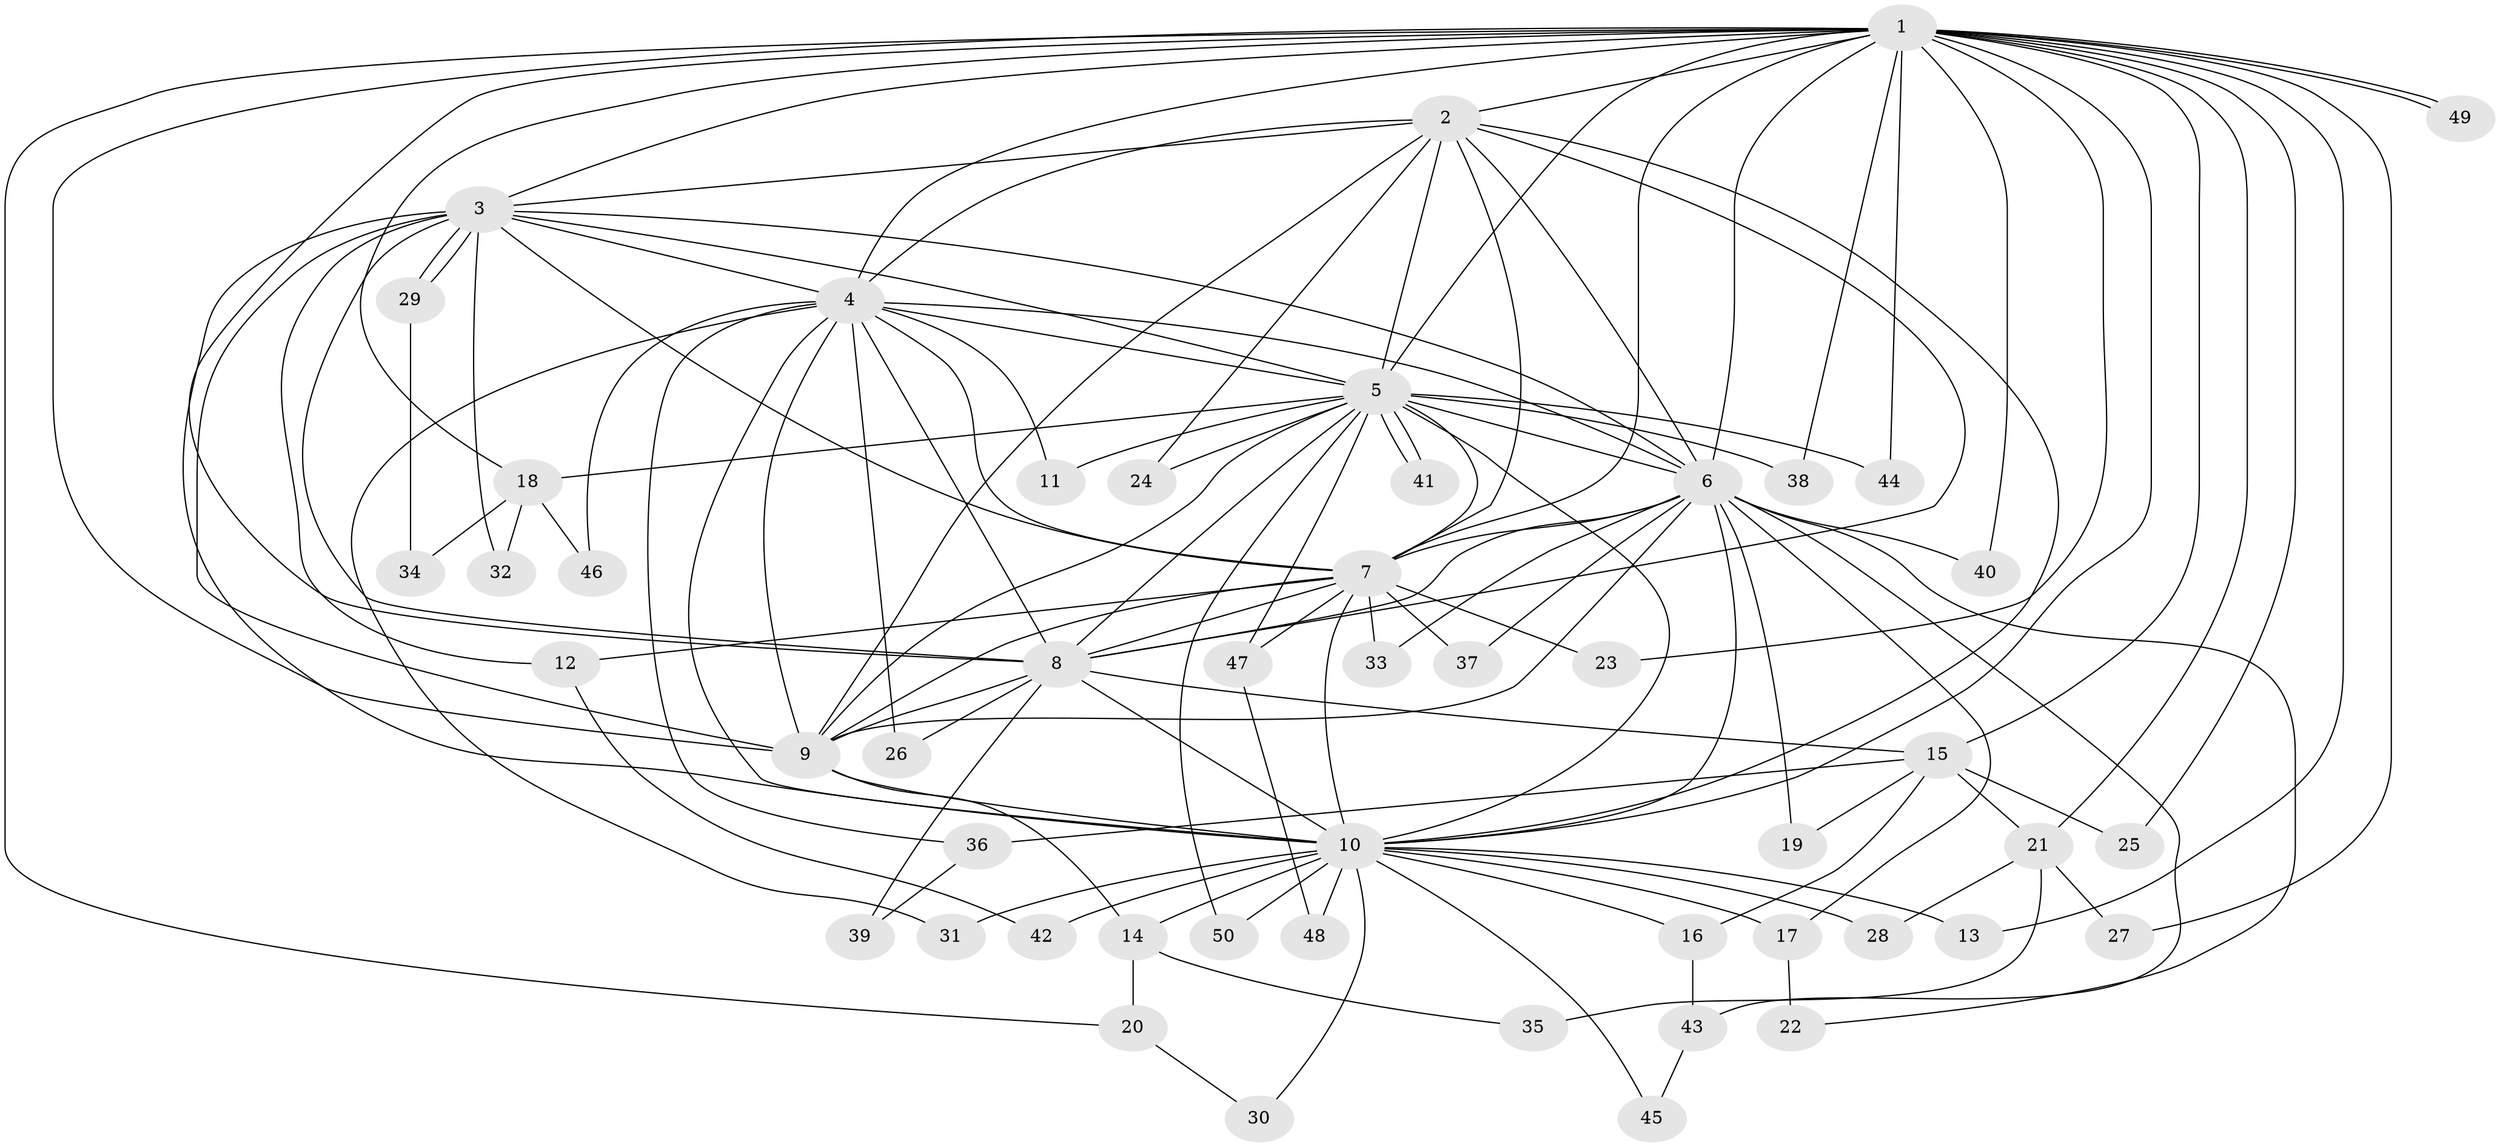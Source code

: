// coarse degree distribution, {17: 0.05714285714285714, 13: 0.02857142857142857, 10: 0.02857142857142857, 12: 0.05714285714285714, 14: 0.02857142857142857, 11: 0.02857142857142857, 3: 0.08571428571428572, 2: 0.5428571428571428, 4: 0.08571428571428572, 6: 0.02857142857142857, 5: 0.02857142857142857}
// Generated by graph-tools (version 1.1) at 2025/51/02/27/25 19:51:52]
// undirected, 50 vertices, 125 edges
graph export_dot {
graph [start="1"]
  node [color=gray90,style=filled];
  1;
  2;
  3;
  4;
  5;
  6;
  7;
  8;
  9;
  10;
  11;
  12;
  13;
  14;
  15;
  16;
  17;
  18;
  19;
  20;
  21;
  22;
  23;
  24;
  25;
  26;
  27;
  28;
  29;
  30;
  31;
  32;
  33;
  34;
  35;
  36;
  37;
  38;
  39;
  40;
  41;
  42;
  43;
  44;
  45;
  46;
  47;
  48;
  49;
  50;
  1 -- 2;
  1 -- 3;
  1 -- 4;
  1 -- 5;
  1 -- 6;
  1 -- 7;
  1 -- 8;
  1 -- 9;
  1 -- 10;
  1 -- 13;
  1 -- 15;
  1 -- 18;
  1 -- 20;
  1 -- 21;
  1 -- 23;
  1 -- 25;
  1 -- 27;
  1 -- 38;
  1 -- 40;
  1 -- 44;
  1 -- 49;
  1 -- 49;
  2 -- 3;
  2 -- 4;
  2 -- 5;
  2 -- 6;
  2 -- 7;
  2 -- 8;
  2 -- 9;
  2 -- 10;
  2 -- 24;
  3 -- 4;
  3 -- 5;
  3 -- 6;
  3 -- 7;
  3 -- 8;
  3 -- 9;
  3 -- 10;
  3 -- 12;
  3 -- 29;
  3 -- 29;
  3 -- 32;
  4 -- 5;
  4 -- 6;
  4 -- 7;
  4 -- 8;
  4 -- 9;
  4 -- 10;
  4 -- 11;
  4 -- 26;
  4 -- 31;
  4 -- 36;
  4 -- 46;
  5 -- 6;
  5 -- 7;
  5 -- 8;
  5 -- 9;
  5 -- 10;
  5 -- 11;
  5 -- 18;
  5 -- 24;
  5 -- 38;
  5 -- 41;
  5 -- 41;
  5 -- 44;
  5 -- 47;
  5 -- 50;
  6 -- 7;
  6 -- 8;
  6 -- 9;
  6 -- 10;
  6 -- 17;
  6 -- 19;
  6 -- 22;
  6 -- 33;
  6 -- 37;
  6 -- 40;
  6 -- 43;
  7 -- 8;
  7 -- 9;
  7 -- 10;
  7 -- 12;
  7 -- 23;
  7 -- 33;
  7 -- 37;
  7 -- 47;
  8 -- 9;
  8 -- 10;
  8 -- 15;
  8 -- 26;
  8 -- 39;
  9 -- 10;
  9 -- 14;
  10 -- 13;
  10 -- 14;
  10 -- 16;
  10 -- 17;
  10 -- 28;
  10 -- 30;
  10 -- 31;
  10 -- 42;
  10 -- 45;
  10 -- 48;
  10 -- 50;
  12 -- 42;
  14 -- 20;
  14 -- 35;
  15 -- 16;
  15 -- 19;
  15 -- 21;
  15 -- 25;
  15 -- 36;
  16 -- 43;
  17 -- 22;
  18 -- 32;
  18 -- 34;
  18 -- 46;
  20 -- 30;
  21 -- 27;
  21 -- 28;
  21 -- 35;
  29 -- 34;
  36 -- 39;
  43 -- 45;
  47 -- 48;
}
